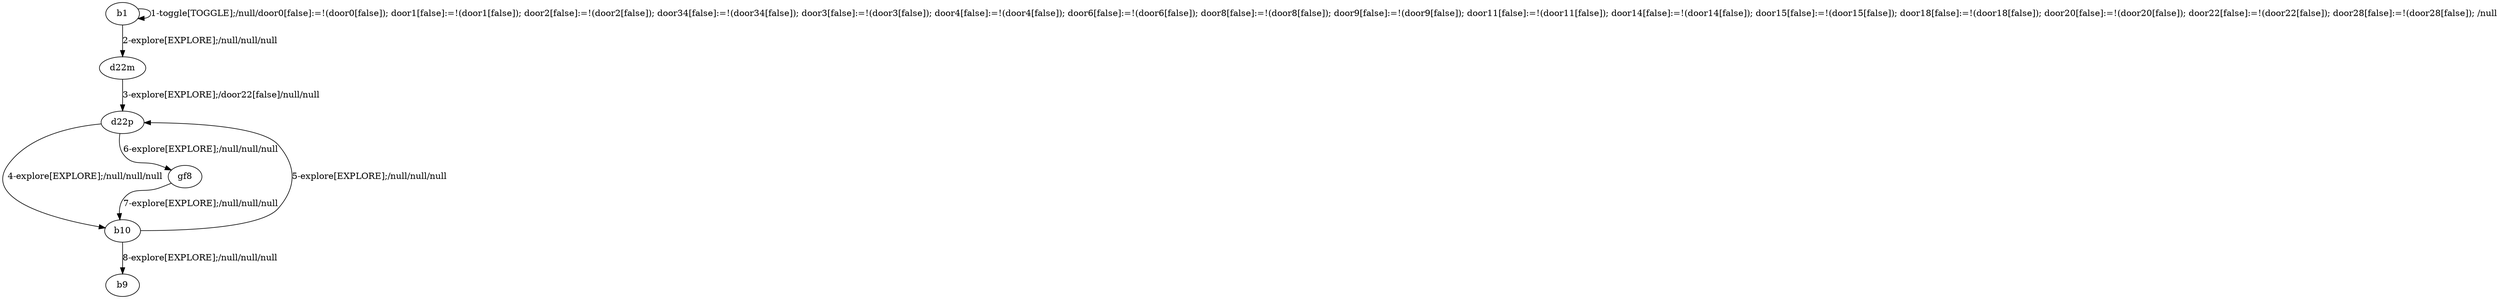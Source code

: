 # Total number of goals covered by this test: 5
# b10 --> b9
# d22p --> b10
# b10 --> d22p
# gf8 --> b10
# d22p --> gf8

digraph g {
"b1" -> "b1" [label = "1-toggle[TOGGLE];/null/door0[false]:=!(door0[false]); door1[false]:=!(door1[false]); door2[false]:=!(door2[false]); door34[false]:=!(door34[false]); door3[false]:=!(door3[false]); door4[false]:=!(door4[false]); door6[false]:=!(door6[false]); door8[false]:=!(door8[false]); door9[false]:=!(door9[false]); door11[false]:=!(door11[false]); door14[false]:=!(door14[false]); door15[false]:=!(door15[false]); door18[false]:=!(door18[false]); door20[false]:=!(door20[false]); door22[false]:=!(door22[false]); door28[false]:=!(door28[false]); /null"];
"b1" -> "d22m" [label = "2-explore[EXPLORE];/null/null/null"];
"d22m" -> "d22p" [label = "3-explore[EXPLORE];/door22[false]/null/null"];
"d22p" -> "b10" [label = "4-explore[EXPLORE];/null/null/null"];
"b10" -> "d22p" [label = "5-explore[EXPLORE];/null/null/null"];
"d22p" -> "gf8" [label = "6-explore[EXPLORE];/null/null/null"];
"gf8" -> "b10" [label = "7-explore[EXPLORE];/null/null/null"];
"b10" -> "b9" [label = "8-explore[EXPLORE];/null/null/null"];
}